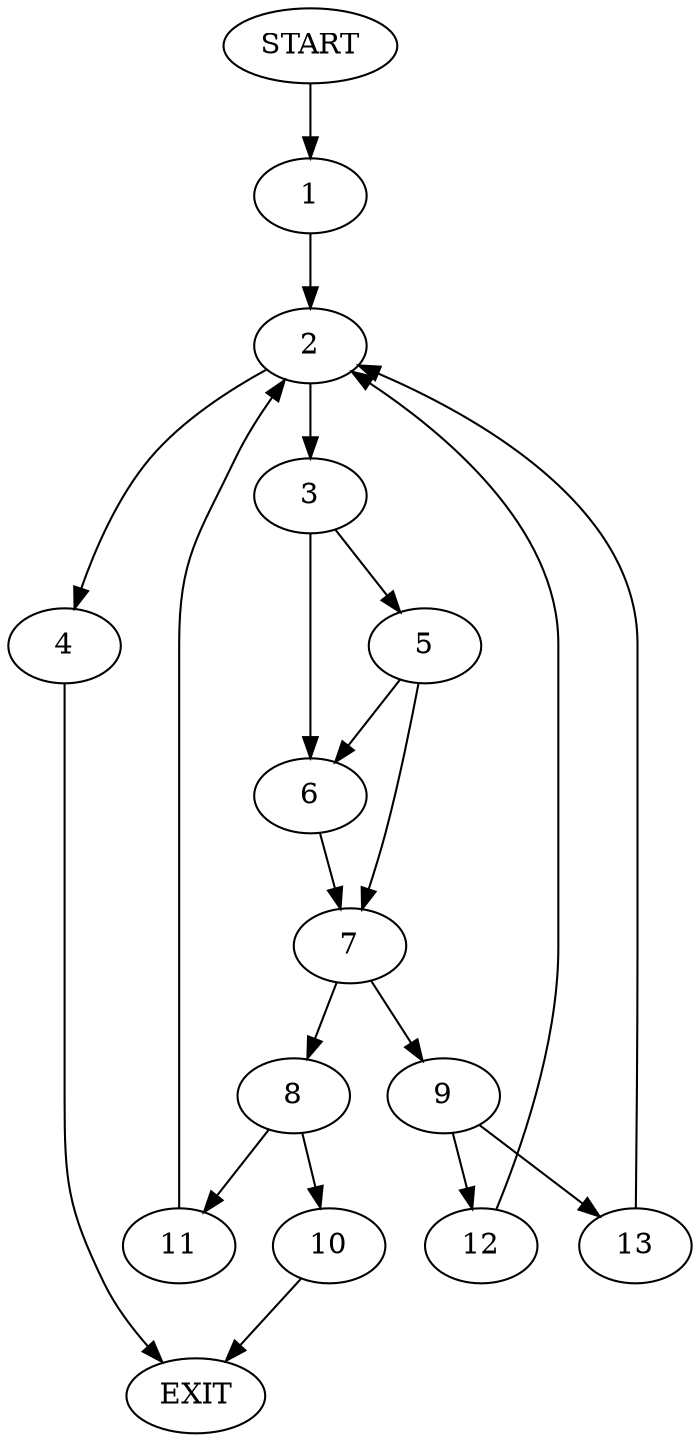 digraph {
0 [label="START"]
14 [label="EXIT"]
0 -> 1
1 -> 2
2 -> 3
2 -> 4
4 -> 14
3 -> 5
3 -> 6
5 -> 7
5 -> 6
6 -> 7
7 -> 8
7 -> 9
8 -> 10
8 -> 11
9 -> 12
9 -> 13
11 -> 2
10 -> 14
13 -> 2
12 -> 2
}
